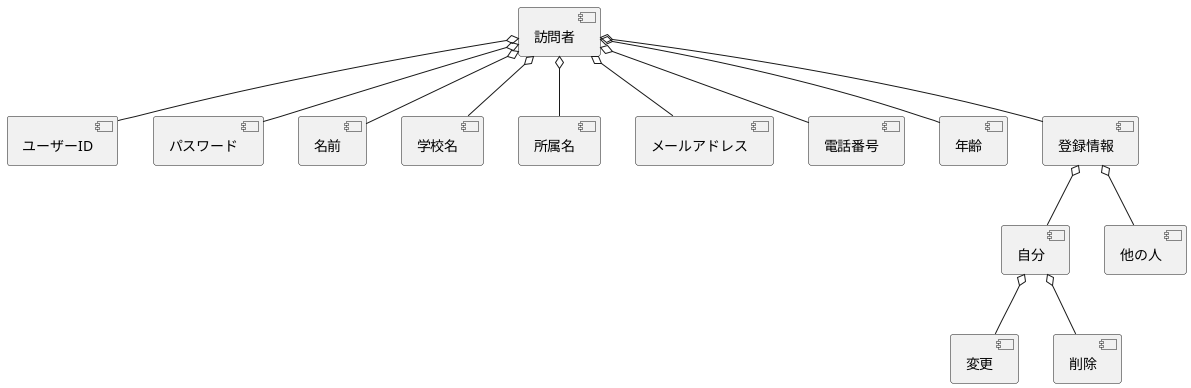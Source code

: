 @startuml Web_visitor
skinparam  ComponentFontStyle rectange 

' 訪問者
[訪問者] o-- [ユーザーID]
[訪問者] o-- [パスワード]
[訪問者] o-- [名前]
[訪問者] o-- [学校名]
[訪問者] o-- [所属名]
[訪問者] o-- [メールアドレス]
[訪問者] o-- [電話番号]
[訪問者] o-- [年齢]
[訪問者] o-- [登録情報]
' 登録情報
[登録情報] o-- [自分]
[登録情報] o-- [他の人]
' 自分が出来ること
[自分] o-- [変更]
[自分] o-- [削除]
@enduml